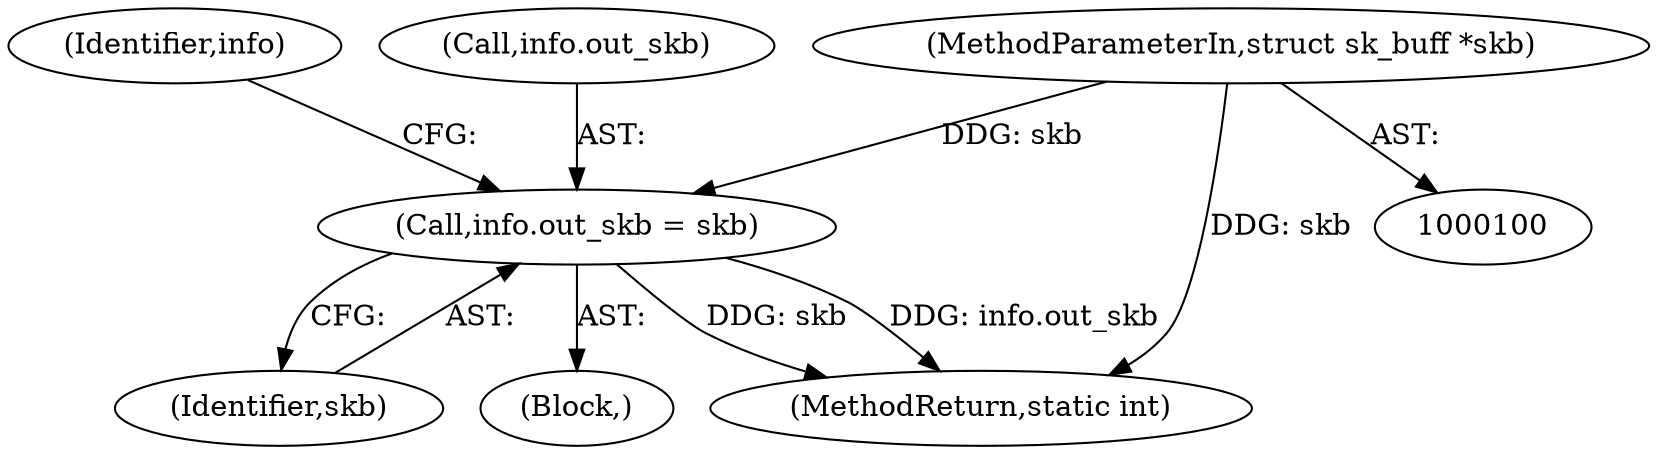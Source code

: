 digraph "0_linux_1137b5e2529a8f5ca8ee709288ecba3e68044df2@pointer" {
"1000145" [label="(Call,info.out_skb = skb)"];
"1000101" [label="(MethodParameterIn,struct sk_buff *skb)"];
"1000152" [label="(Identifier,info)"];
"1000149" [label="(Identifier,skb)"];
"1000146" [label="(Call,info.out_skb)"];
"1000101" [label="(MethodParameterIn,struct sk_buff *skb)"];
"1000103" [label="(Block,)"];
"1000145" [label="(Call,info.out_skb = skb)"];
"1000194" [label="(MethodReturn,static int)"];
"1000145" -> "1000103"  [label="AST: "];
"1000145" -> "1000149"  [label="CFG: "];
"1000146" -> "1000145"  [label="AST: "];
"1000149" -> "1000145"  [label="AST: "];
"1000152" -> "1000145"  [label="CFG: "];
"1000145" -> "1000194"  [label="DDG: skb"];
"1000145" -> "1000194"  [label="DDG: info.out_skb"];
"1000101" -> "1000145"  [label="DDG: skb"];
"1000101" -> "1000100"  [label="AST: "];
"1000101" -> "1000194"  [label="DDG: skb"];
}
